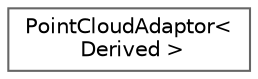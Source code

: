 digraph "Gráfico de jerarquía de clases"
{
 // LATEX_PDF_SIZE
  bgcolor="transparent";
  edge [fontname=Helvetica,fontsize=10,labelfontname=Helvetica,labelfontsize=10];
  node [fontname=Helvetica,fontsize=10,shape=box,height=0.2,width=0.4];
  rankdir="LR";
  Node0 [id="Node000000",label="PointCloudAdaptor\<\l Derived \>",height=0.2,width=0.4,color="grey40", fillcolor="white", style="filled",URL="$d3/d03/struct_point_cloud_adaptor.html",tooltip=" "];
}
